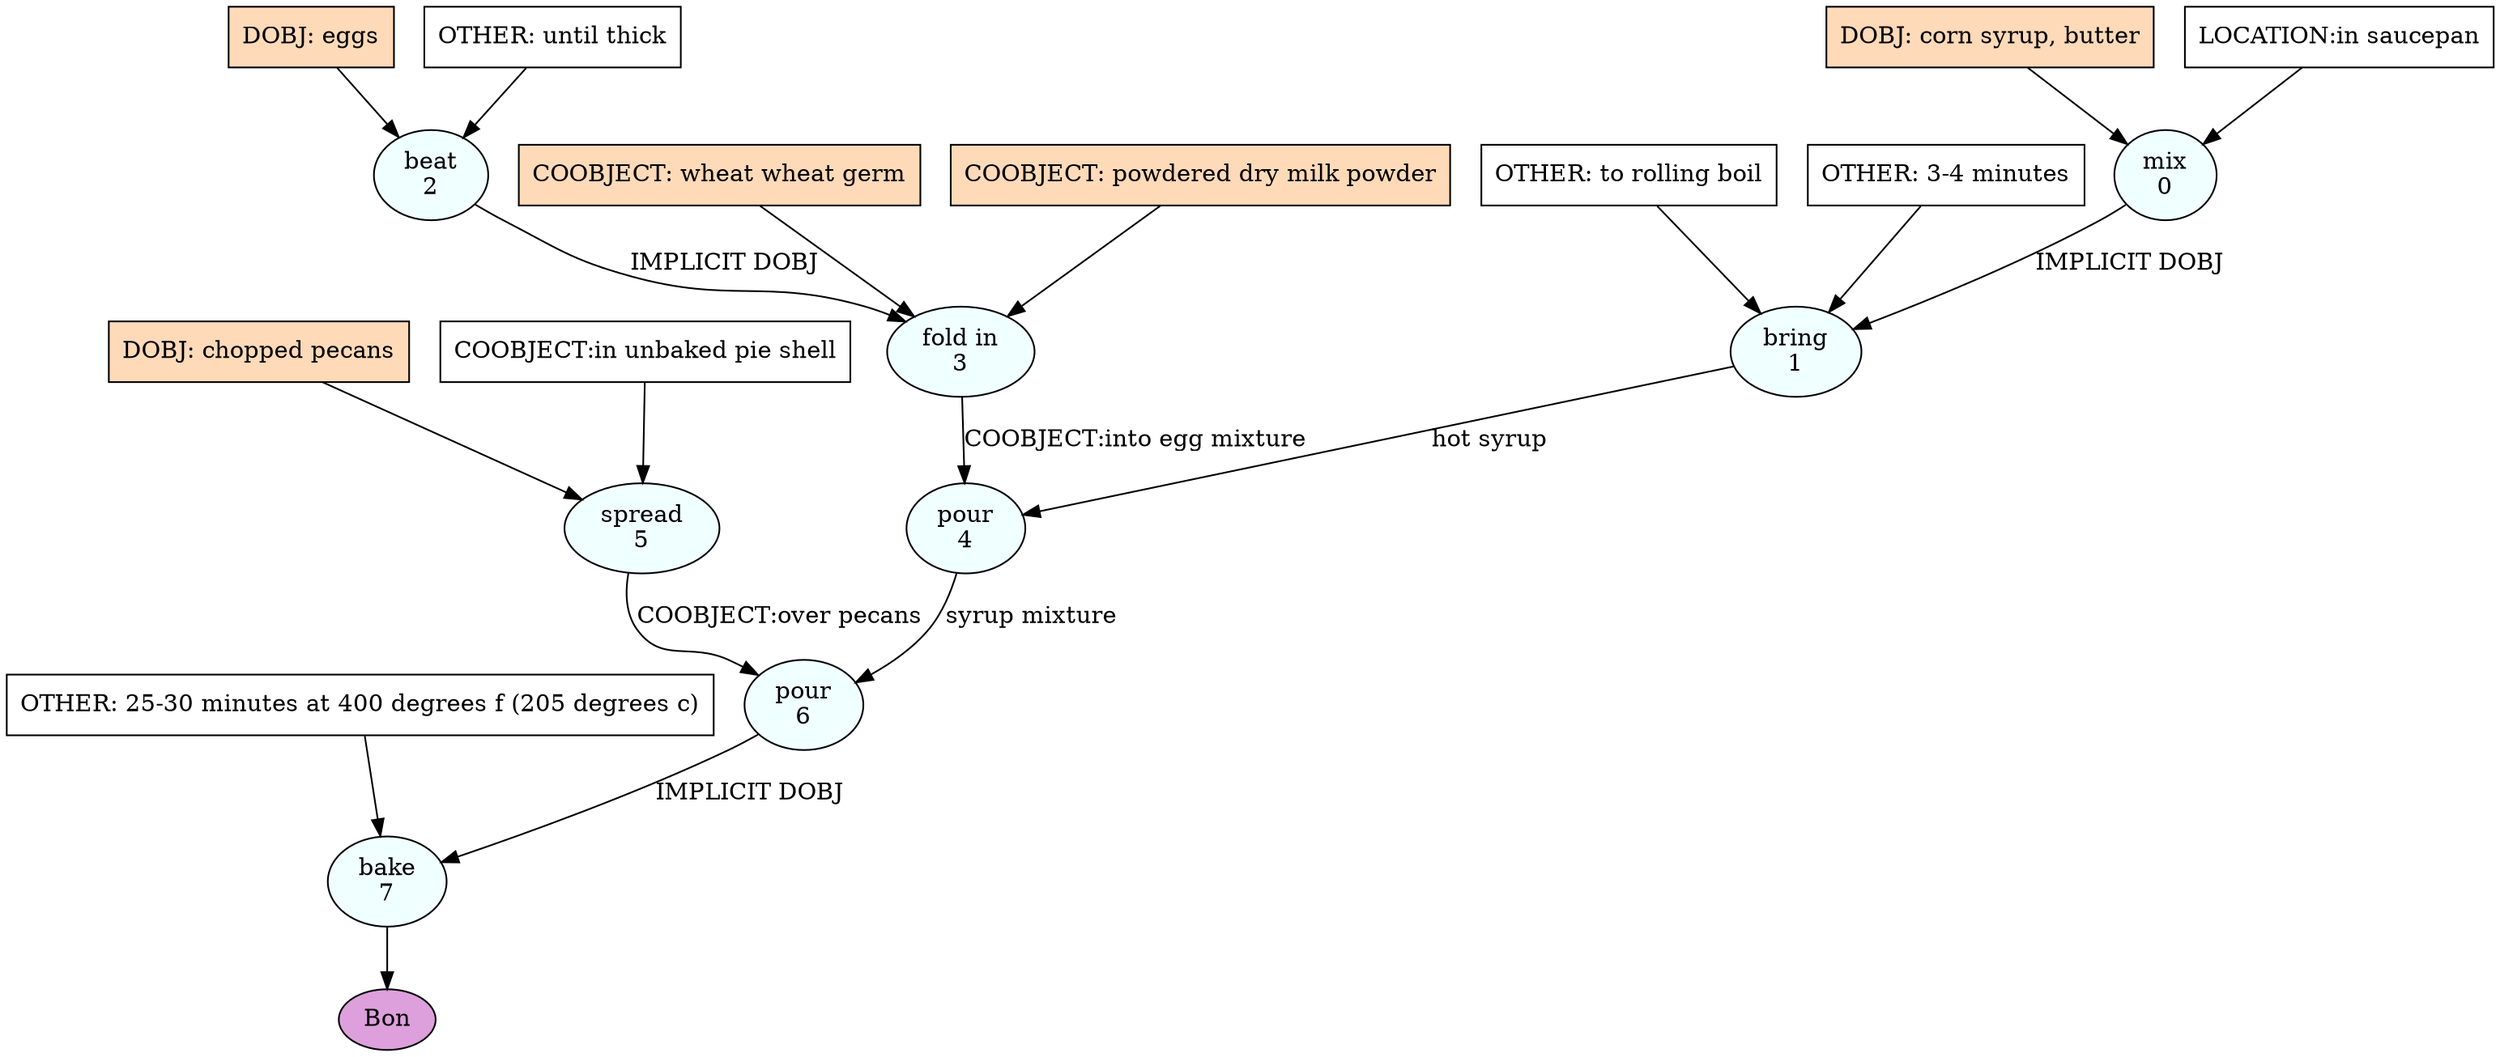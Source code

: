 digraph recipe {
E0[label="mix
0", shape=oval, style=filled, fillcolor=azure]
E1[label="bring
1", shape=oval, style=filled, fillcolor=azure]
E2[label="beat
2", shape=oval, style=filled, fillcolor=azure]
E3[label="fold in
3", shape=oval, style=filled, fillcolor=azure]
E4[label="pour
4", shape=oval, style=filled, fillcolor=azure]
E5[label="spread
5", shape=oval, style=filled, fillcolor=azure]
E6[label="pour
6", shape=oval, style=filled, fillcolor=azure]
E7[label="bake
7", shape=oval, style=filled, fillcolor=azure]
D0[label="DOBJ: corn syrup, butter", shape=box, style=filled, fillcolor=peachpuff]
D0 -> E0
P0_0[label="LOCATION:in saucepan", shape=box, style=filled, fillcolor=white]
P0_0 -> E0
D2[label="DOBJ: eggs", shape=box, style=filled, fillcolor=peachpuff]
D2 -> E2
O2_0[label="OTHER: until thick", shape=box, style=filled, fillcolor=white]
O2_0 -> E2
D5[label="DOBJ: chopped pecans", shape=box, style=filled, fillcolor=peachpuff]
D5 -> E5
P5_0[label="COOBJECT:in unbaked pie shell", shape=box, style=filled, fillcolor=white]
P5_0 -> E5
E0 -> E1 [label="IMPLICIT DOBJ"]
O1_0_0[label="OTHER: to rolling boil", shape=box, style=filled, fillcolor=white]
O1_0_0 -> E1
O1_1_0[label="OTHER: 3-4 minutes", shape=box, style=filled, fillcolor=white]
O1_1_0 -> E1
E2 -> E3 [label="IMPLICIT DOBJ"]
P3_0_ing[label="COOBJECT: wheat wheat germ", shape=box, style=filled, fillcolor=peachpuff]
P3_0_ing -> E3
P3_1_ing[label="COOBJECT: powdered dry milk powder", shape=box, style=filled, fillcolor=peachpuff]
P3_1_ing -> E3
E1 -> E4 [label="hot syrup"]
E3 -> E4 [label="COOBJECT:into egg mixture"]
E4 -> E6 [label="syrup mixture"]
E5 -> E6 [label="COOBJECT:over pecans"]
E6 -> E7 [label="IMPLICIT DOBJ"]
O7_0_0[label="OTHER: 25-30 minutes at 400 degrees f (205 degrees c)", shape=box, style=filled, fillcolor=white]
O7_0_0 -> E7
EOR[label="Bon", shape=oval, style=filled, fillcolor=plum]
E7 -> EOR
}
